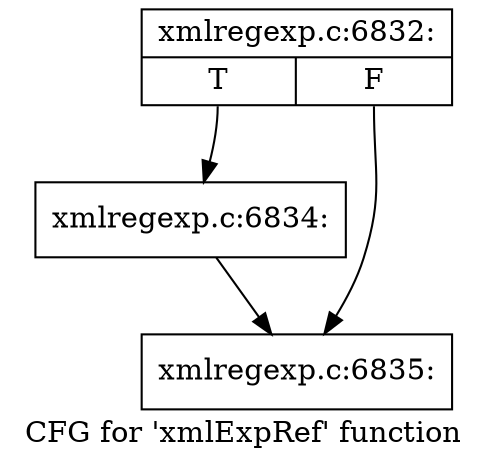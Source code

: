 digraph "CFG for 'xmlExpRef' function" {
	label="CFG for 'xmlExpRef' function";

	Node0x39ba020 [shape=record,label="{xmlregexp.c:6832:|{<s0>T|<s1>F}}"];
	Node0x39ba020:s0 -> Node0x39c21b0;
	Node0x39ba020:s1 -> Node0x39c2200;
	Node0x39c21b0 [shape=record,label="{xmlregexp.c:6834:}"];
	Node0x39c21b0 -> Node0x39c2200;
	Node0x39c2200 [shape=record,label="{xmlregexp.c:6835:}"];
}
